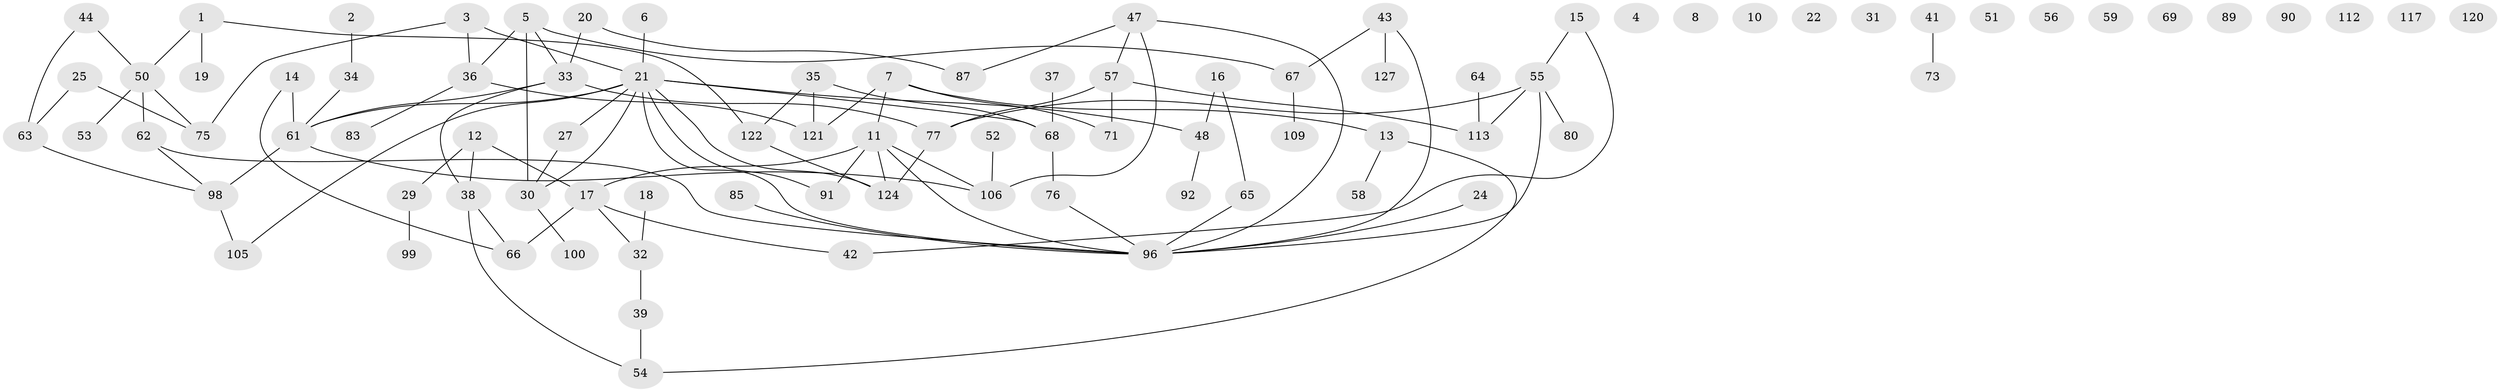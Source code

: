 // original degree distribution, {3: 0.25384615384615383, 1: 0.2230769230769231, 0: 0.1, 4: 0.11538461538461539, 2: 0.25384615384615383, 5: 0.023076923076923078, 6: 0.023076923076923078, 7: 0.007692307692307693}
// Generated by graph-tools (version 1.1) at 2025/41/03/06/25 10:41:24]
// undirected, 88 vertices, 103 edges
graph export_dot {
graph [start="1"]
  node [color=gray90,style=filled];
  1;
  2 [super="+93"];
  3 [super="+9"];
  4;
  5 [super="+82"];
  6;
  7 [super="+123"];
  8;
  10 [super="+84"];
  11 [super="+104"];
  12 [super="+49"];
  13 [super="+45"];
  14 [super="+26"];
  15 [super="+108"];
  16 [super="+28"];
  17 [super="+23"];
  18;
  19;
  20;
  21 [super="+40"];
  22;
  24;
  25 [super="+129"];
  27 [super="+111"];
  29;
  30 [super="+46"];
  31;
  32 [super="+79"];
  33 [super="+116"];
  34;
  35;
  36 [super="+88"];
  37;
  38 [super="+60"];
  39;
  41;
  42;
  43 [super="+102"];
  44;
  47 [super="+81"];
  48;
  50 [super="+95"];
  51;
  52;
  53;
  54 [super="+103"];
  55 [super="+72"];
  56;
  57 [super="+74"];
  58;
  59;
  61 [super="+70"];
  62 [super="+126"];
  63 [super="+125"];
  64 [super="+130"];
  65 [super="+119"];
  66 [super="+78"];
  67 [super="+86"];
  68 [super="+94"];
  69;
  71;
  73 [super="+97"];
  75;
  76;
  77;
  80 [super="+115"];
  83;
  85;
  87 [super="+101"];
  89;
  90;
  91;
  92;
  96 [super="+107"];
  98 [super="+110"];
  99;
  100;
  105;
  106 [super="+128"];
  109 [super="+114"];
  112;
  113 [super="+118"];
  117;
  120;
  121;
  122;
  124;
  127;
  1 -- 19;
  1 -- 50;
  1 -- 122;
  2 -- 34;
  3 -- 75;
  3 -- 21;
  3 -- 36;
  5 -- 33;
  5 -- 30;
  5 -- 67;
  5 -- 36;
  6 -- 21;
  7 -- 71;
  7 -- 121;
  7 -- 11;
  7 -- 13;
  11 -- 91;
  11 -- 17 [weight=2];
  11 -- 106;
  11 -- 124;
  11 -- 96;
  12 -- 38;
  12 -- 29;
  12 -- 17;
  13 -- 58;
  13 -- 54;
  14 -- 61;
  14 -- 66;
  15 -- 42;
  15 -- 55;
  16 -- 48;
  16 -- 65;
  17 -- 42;
  17 -- 32;
  17 -- 66 [weight=2];
  18 -- 32;
  20 -- 33;
  20 -- 87;
  21 -- 48;
  21 -- 68;
  21 -- 91;
  21 -- 105;
  21 -- 124;
  21 -- 61;
  21 -- 30;
  21 -- 96;
  21 -- 27;
  24 -- 96;
  25 -- 63;
  25 -- 75;
  27 -- 30;
  29 -- 99;
  30 -- 100;
  32 -- 39;
  33 -- 77;
  33 -- 38;
  33 -- 61;
  34 -- 61;
  35 -- 121;
  35 -- 122;
  35 -- 68;
  36 -- 83;
  36 -- 121;
  37 -- 68;
  38 -- 54;
  38 -- 66;
  39 -- 54;
  41 -- 73;
  43 -- 96;
  43 -- 67;
  43 -- 127;
  44 -- 50;
  44 -- 63;
  47 -- 87;
  47 -- 96;
  47 -- 106;
  47 -- 57;
  48 -- 92;
  50 -- 53;
  50 -- 62;
  50 -- 75;
  52 -- 106;
  55 -- 96;
  55 -- 80;
  55 -- 113;
  55 -- 77;
  57 -- 113;
  57 -- 77;
  57 -- 71;
  61 -- 98;
  61 -- 106;
  62 -- 96;
  62 -- 98;
  63 -- 98;
  64 -- 113;
  65 -- 96;
  67 -- 109;
  68 -- 76;
  76 -- 96;
  77 -- 124;
  85 -- 96;
  98 -- 105;
  122 -- 124;
}
